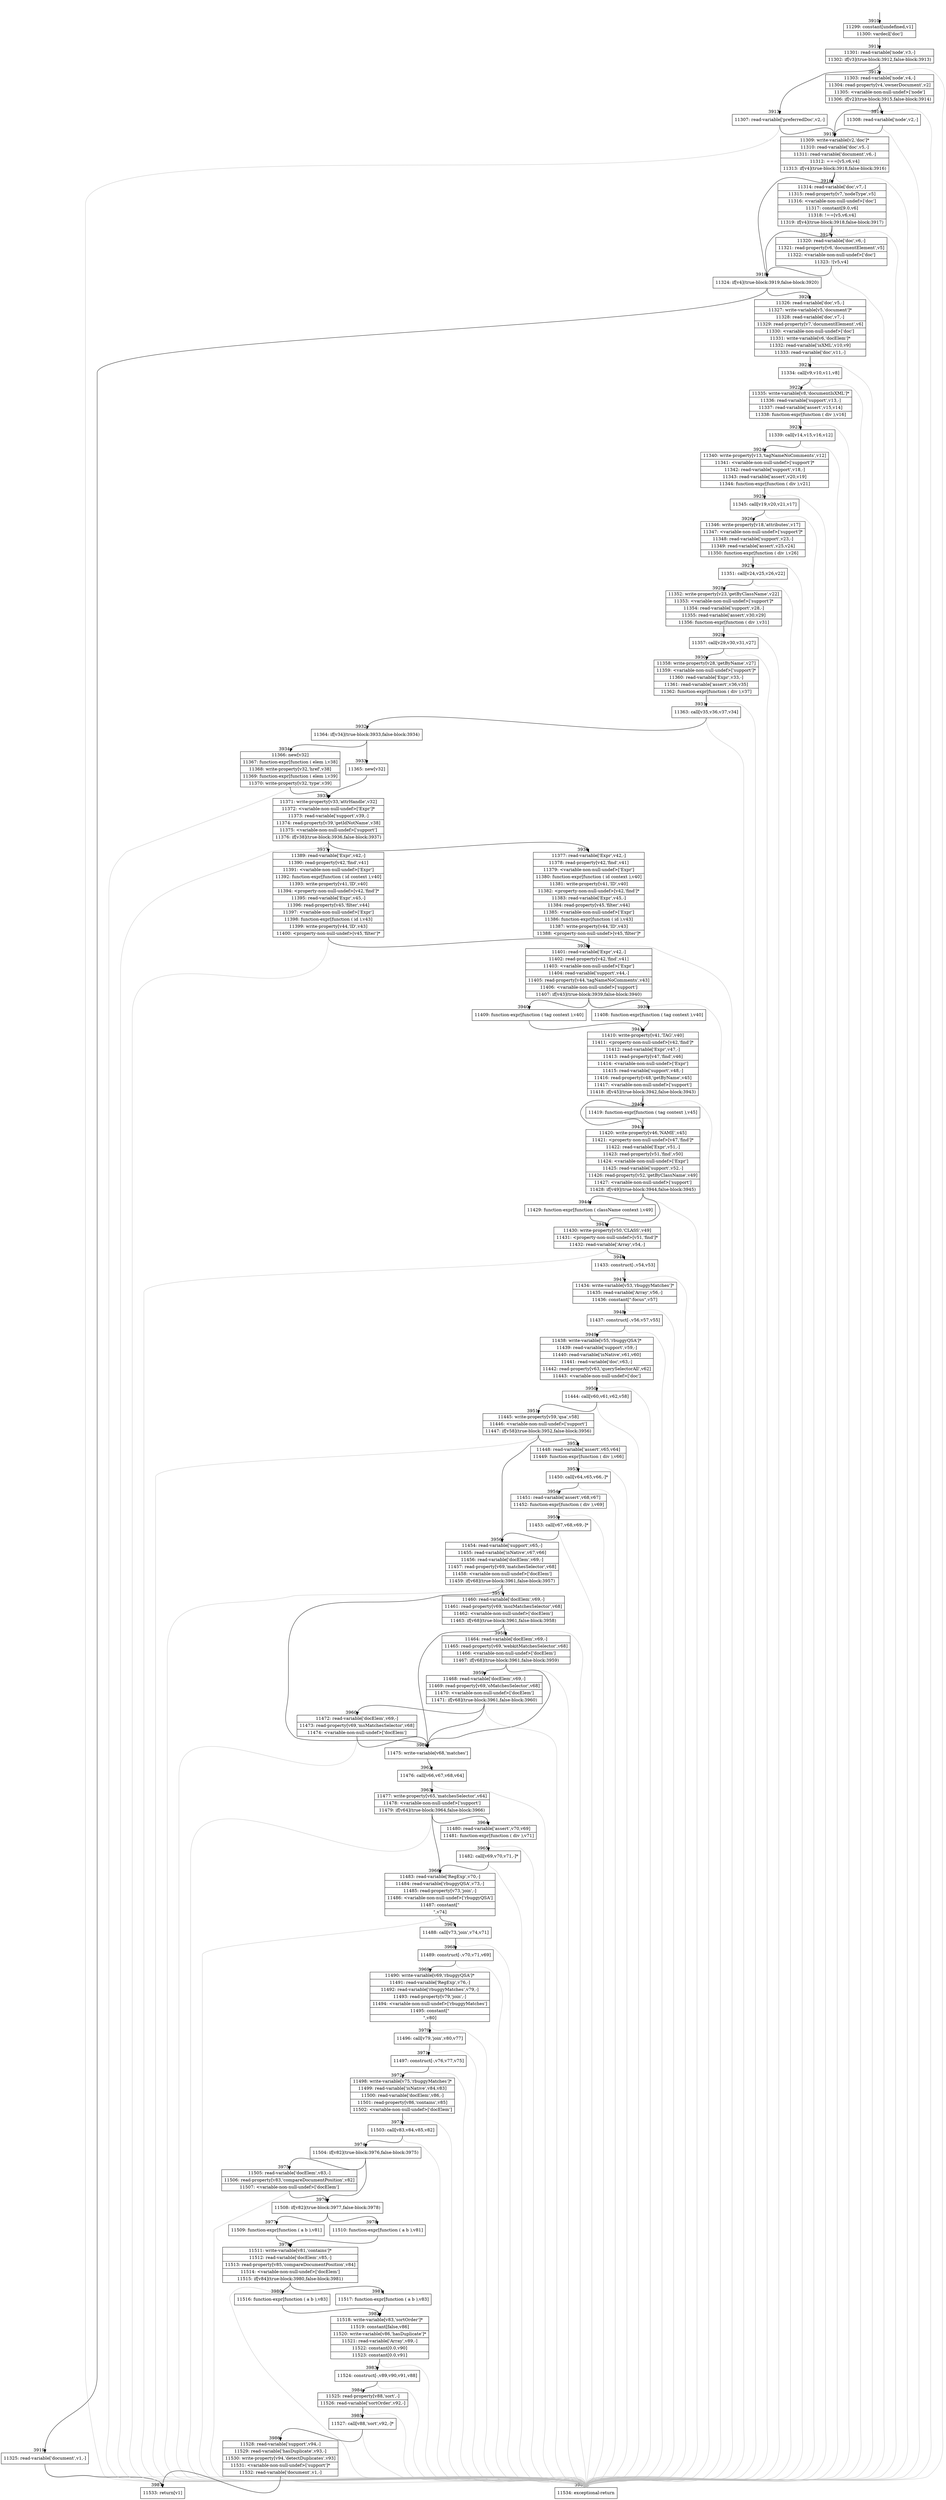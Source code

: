 digraph {
rankdir="TD"
BB_entry233[shape=none,label=""];
BB_entry233 -> BB3910 [tailport=s, headport=n, headlabel="    3910"]
BB3910 [shape=record label="{11299: constant[undefined,v1]|11300: vardecl['doc']}" ] 
BB3910 -> BB3911 [tailport=s, headport=n, headlabel="      3911"]
BB3911 [shape=record label="{11301: read-variable['node',v3,-]|11302: if[v3](true-block:3912,false-block:3913)}" ] 
BB3911 -> BB3912 [tailport=s, headport=n, headlabel="      3912"]
BB3911 -> BB3913 [tailport=s, headport=n, headlabel="      3913"]
BB3911 -> BB3988 [tailport=s, headport=n, color=gray, headlabel="      3988"]
BB3912 [shape=record label="{11303: read-variable['node',v4,-]|11304: read-property[v4,'ownerDocument',v2]|11305: \<variable-non-null-undef\>['node']|11306: if[v2](true-block:3915,false-block:3914)}" ] 
BB3912 -> BB3915 [tailport=s, headport=n, headlabel="      3915"]
BB3912 -> BB3914 [tailport=s, headport=n, headlabel="      3914"]
BB3912 -> BB3988 [tailport=s, headport=n, color=gray]
BB3913 [shape=record label="{11307: read-variable['preferredDoc',v2,-]}" ] 
BB3913 -> BB3915 [tailport=s, headport=n]
BB3913 -> BB3988 [tailport=s, headport=n, color=gray]
BB3914 [shape=record label="{11308: read-variable['node',v2,-]}" ] 
BB3914 -> BB3915 [tailport=s, headport=n]
BB3914 -> BB3988 [tailport=s, headport=n, color=gray]
BB3915 [shape=record label="{11309: write-variable[v2,'doc']*|11310: read-variable['doc',v5,-]|11311: read-variable['document',v6,-]|11312: ===[v5,v6,v4]|11313: if[v4](true-block:3918,false-block:3916)}" ] 
BB3915 -> BB3918 [tailport=s, headport=n, headlabel="      3918"]
BB3915 -> BB3916 [tailport=s, headport=n, headlabel="      3916"]
BB3915 -> BB3988 [tailport=s, headport=n, color=gray]
BB3916 [shape=record label="{11314: read-variable['doc',v7,-]|11315: read-property[v7,'nodeType',v5]|11316: \<variable-non-null-undef\>['doc']|11317: constant[9.0,v6]|11318: !==[v5,v6,v4]|11319: if[v4](true-block:3918,false-block:3917)}" ] 
BB3916 -> BB3918 [tailport=s, headport=n]
BB3916 -> BB3917 [tailport=s, headport=n, headlabel="      3917"]
BB3916 -> BB3988 [tailport=s, headport=n, color=gray]
BB3917 [shape=record label="{11320: read-variable['doc',v6,-]|11321: read-property[v6,'documentElement',v5]|11322: \<variable-non-null-undef\>['doc']|11323: ![v5,v4]}" ] 
BB3917 -> BB3918 [tailport=s, headport=n]
BB3917 -> BB3988 [tailport=s, headport=n, color=gray]
BB3918 [shape=record label="{11324: if[v4](true-block:3919,false-block:3920)}" ] 
BB3918 -> BB3919 [tailport=s, headport=n, headlabel="      3919"]
BB3918 -> BB3920 [tailport=s, headport=n, headlabel="      3920"]
BB3919 [shape=record label="{11325: read-variable['document',v1,-]}" ] 
BB3919 -> BB3987 [tailport=s, headport=n, headlabel="      3987"]
BB3919 -> BB3988 [tailport=s, headport=n, color=gray]
BB3920 [shape=record label="{11326: read-variable['doc',v5,-]|11327: write-variable[v5,'document']*|11328: read-variable['doc',v7,-]|11329: read-property[v7,'documentElement',v6]|11330: \<variable-non-null-undef\>['doc']|11331: write-variable[v6,'docElem']*|11332: read-variable['isXML',v10,v9]|11333: read-variable['doc',v11,-]}" ] 
BB3920 -> BB3921 [tailport=s, headport=n, headlabel="      3921"]
BB3920 -> BB3988 [tailport=s, headport=n, color=gray]
BB3921 [shape=record label="{11334: call[v9,v10,v11,v8]}" ] 
BB3921 -> BB3922 [tailport=s, headport=n, headlabel="      3922"]
BB3921 -> BB3988 [tailport=s, headport=n, color=gray]
BB3922 [shape=record label="{11335: write-variable[v8,'documentIsXML']*|11336: read-variable['support',v13,-]|11337: read-variable['assert',v15,v14]|11338: function-expr[function ( div ),v16]}" ] 
BB3922 -> BB3923 [tailport=s, headport=n, headlabel="      3923"]
BB3922 -> BB3988 [tailport=s, headport=n, color=gray]
BB3923 [shape=record label="{11339: call[v14,v15,v16,v12]}" ] 
BB3923 -> BB3924 [tailport=s, headport=n, headlabel="      3924"]
BB3923 -> BB3988 [tailport=s, headport=n, color=gray]
BB3924 [shape=record label="{11340: write-property[v13,'tagNameNoComments',v12]|11341: \<variable-non-null-undef\>['support']*|11342: read-variable['support',v18,-]|11343: read-variable['assert',v20,v19]|11344: function-expr[function ( div ),v21]}" ] 
BB3924 -> BB3925 [tailport=s, headport=n, headlabel="      3925"]
BB3924 -> BB3988 [tailport=s, headport=n, color=gray]
BB3925 [shape=record label="{11345: call[v19,v20,v21,v17]}" ] 
BB3925 -> BB3926 [tailport=s, headport=n, headlabel="      3926"]
BB3925 -> BB3988 [tailport=s, headport=n, color=gray]
BB3926 [shape=record label="{11346: write-property[v18,'attributes',v17]|11347: \<variable-non-null-undef\>['support']*|11348: read-variable['support',v23,-]|11349: read-variable['assert',v25,v24]|11350: function-expr[function ( div ),v26]}" ] 
BB3926 -> BB3927 [tailport=s, headport=n, headlabel="      3927"]
BB3926 -> BB3988 [tailport=s, headport=n, color=gray]
BB3927 [shape=record label="{11351: call[v24,v25,v26,v22]}" ] 
BB3927 -> BB3928 [tailport=s, headport=n, headlabel="      3928"]
BB3927 -> BB3988 [tailport=s, headport=n, color=gray]
BB3928 [shape=record label="{11352: write-property[v23,'getByClassName',v22]|11353: \<variable-non-null-undef\>['support']*|11354: read-variable['support',v28,-]|11355: read-variable['assert',v30,v29]|11356: function-expr[function ( div ),v31]}" ] 
BB3928 -> BB3929 [tailport=s, headport=n, headlabel="      3929"]
BB3928 -> BB3988 [tailport=s, headport=n, color=gray]
BB3929 [shape=record label="{11357: call[v29,v30,v31,v27]}" ] 
BB3929 -> BB3930 [tailport=s, headport=n, headlabel="      3930"]
BB3929 -> BB3988 [tailport=s, headport=n, color=gray]
BB3930 [shape=record label="{11358: write-property[v28,'getByName',v27]|11359: \<variable-non-null-undef\>['support']*|11360: read-variable['Expr',v33,-]|11361: read-variable['assert',v36,v35]|11362: function-expr[function ( div ),v37]}" ] 
BB3930 -> BB3931 [tailport=s, headport=n, headlabel="      3931"]
BB3930 -> BB3988 [tailport=s, headport=n, color=gray]
BB3931 [shape=record label="{11363: call[v35,v36,v37,v34]}" ] 
BB3931 -> BB3932 [tailport=s, headport=n, headlabel="      3932"]
BB3931 -> BB3988 [tailport=s, headport=n, color=gray]
BB3932 [shape=record label="{11364: if[v34](true-block:3933,false-block:3934)}" ] 
BB3932 -> BB3933 [tailport=s, headport=n, headlabel="      3933"]
BB3932 -> BB3934 [tailport=s, headport=n, headlabel="      3934"]
BB3933 [shape=record label="{11365: new[v32]}" ] 
BB3933 -> BB3935 [tailport=s, headport=n, headlabel="      3935"]
BB3934 [shape=record label="{11366: new[v32]|11367: function-expr[function ( elem ),v38]|11368: write-property[v32,'href',v38]|11369: function-expr[function ( elem ),v39]|11370: write-property[v32,'type',v39]}" ] 
BB3934 -> BB3935 [tailport=s, headport=n]
BB3934 -> BB3988 [tailport=s, headport=n, color=gray]
BB3935 [shape=record label="{11371: write-property[v33,'attrHandle',v32]|11372: \<variable-non-null-undef\>['Expr']*|11373: read-variable['support',v39,-]|11374: read-property[v39,'getIdNotName',v38]|11375: \<variable-non-null-undef\>['support']|11376: if[v38](true-block:3936,false-block:3937)}" ] 
BB3935 -> BB3936 [tailport=s, headport=n, headlabel="      3936"]
BB3935 -> BB3937 [tailport=s, headport=n, headlabel="      3937"]
BB3935 -> BB3988 [tailport=s, headport=n, color=gray]
BB3936 [shape=record label="{11377: read-variable['Expr',v42,-]|11378: read-property[v42,'find',v41]|11379: \<variable-non-null-undef\>['Expr']|11380: function-expr[function ( id context ),v40]|11381: write-property[v41,'ID',v40]|11382: \<property-non-null-undef\>[v42,'find']*|11383: read-variable['Expr',v45,-]|11384: read-property[v45,'filter',v44]|11385: \<variable-non-null-undef\>['Expr']|11386: function-expr[function ( id ),v43]|11387: write-property[v44,'ID',v43]|11388: \<property-non-null-undef\>[v45,'filter']*}" ] 
BB3936 -> BB3938 [tailport=s, headport=n, headlabel="      3938"]
BB3936 -> BB3988 [tailport=s, headport=n, color=gray]
BB3937 [shape=record label="{11389: read-variable['Expr',v42,-]|11390: read-property[v42,'find',v41]|11391: \<variable-non-null-undef\>['Expr']|11392: function-expr[function ( id context ),v40]|11393: write-property[v41,'ID',v40]|11394: \<property-non-null-undef\>[v42,'find']*|11395: read-variable['Expr',v45,-]|11396: read-property[v45,'filter',v44]|11397: \<variable-non-null-undef\>['Expr']|11398: function-expr[function ( id ),v43]|11399: write-property[v44,'ID',v43]|11400: \<property-non-null-undef\>[v45,'filter']*}" ] 
BB3937 -> BB3938 [tailport=s, headport=n]
BB3937 -> BB3988 [tailport=s, headport=n, color=gray]
BB3938 [shape=record label="{11401: read-variable['Expr',v42,-]|11402: read-property[v42,'find',v41]|11403: \<variable-non-null-undef\>['Expr']|11404: read-variable['support',v44,-]|11405: read-property[v44,'tagNameNoComments',v43]|11406: \<variable-non-null-undef\>['support']|11407: if[v43](true-block:3939,false-block:3940)}" ] 
BB3938 -> BB3939 [tailport=s, headport=n, headlabel="      3939"]
BB3938 -> BB3940 [tailport=s, headport=n, headlabel="      3940"]
BB3938 -> BB3988 [tailport=s, headport=n, color=gray]
BB3939 [shape=record label="{11408: function-expr[function ( tag context ),v40]}" ] 
BB3939 -> BB3941 [tailport=s, headport=n, headlabel="      3941"]
BB3940 [shape=record label="{11409: function-expr[function ( tag context ),v40]}" ] 
BB3940 -> BB3941 [tailport=s, headport=n]
BB3941 [shape=record label="{11410: write-property[v41,'TAG',v40]|11411: \<property-non-null-undef\>[v42,'find']*|11412: read-variable['Expr',v47,-]|11413: read-property[v47,'find',v46]|11414: \<variable-non-null-undef\>['Expr']|11415: read-variable['support',v48,-]|11416: read-property[v48,'getByName',v45]|11417: \<variable-non-null-undef\>['support']|11418: if[v45](true-block:3942,false-block:3943)}" ] 
BB3941 -> BB3943 [tailport=s, headport=n, headlabel="      3943"]
BB3941 -> BB3942 [tailport=s, headport=n, headlabel="      3942"]
BB3941 -> BB3988 [tailport=s, headport=n, color=gray]
BB3942 [shape=record label="{11419: function-expr[function ( tag context ),v45]}" ] 
BB3942 -> BB3943 [tailport=s, headport=n]
BB3943 [shape=record label="{11420: write-property[v46,'NAME',v45]|11421: \<property-non-null-undef\>[v47,'find']*|11422: read-variable['Expr',v51,-]|11423: read-property[v51,'find',v50]|11424: \<variable-non-null-undef\>['Expr']|11425: read-variable['support',v52,-]|11426: read-property[v52,'getByClassName',v49]|11427: \<variable-non-null-undef\>['support']|11428: if[v49](true-block:3944,false-block:3945)}" ] 
BB3943 -> BB3945 [tailport=s, headport=n, headlabel="      3945"]
BB3943 -> BB3944 [tailport=s, headport=n, headlabel="      3944"]
BB3943 -> BB3988 [tailport=s, headport=n, color=gray]
BB3944 [shape=record label="{11429: function-expr[function ( className context ),v49]}" ] 
BB3944 -> BB3945 [tailport=s, headport=n]
BB3945 [shape=record label="{11430: write-property[v50,'CLASS',v49]|11431: \<property-non-null-undef\>[v51,'find']*|11432: read-variable['Array',v54,-]}" ] 
BB3945 -> BB3946 [tailport=s, headport=n, headlabel="      3946"]
BB3945 -> BB3988 [tailport=s, headport=n, color=gray]
BB3946 [shape=record label="{11433: construct[-,v54,v53]}" ] 
BB3946 -> BB3947 [tailport=s, headport=n, headlabel="      3947"]
BB3946 -> BB3988 [tailport=s, headport=n, color=gray]
BB3947 [shape=record label="{11434: write-variable[v53,'rbuggyMatches']*|11435: read-variable['Array',v56,-]|11436: constant[\":focus\",v57]}" ] 
BB3947 -> BB3948 [tailport=s, headport=n, headlabel="      3948"]
BB3947 -> BB3988 [tailport=s, headport=n, color=gray]
BB3948 [shape=record label="{11437: construct[-,v56,v57,v55]}" ] 
BB3948 -> BB3949 [tailport=s, headport=n, headlabel="      3949"]
BB3948 -> BB3988 [tailport=s, headport=n, color=gray]
BB3949 [shape=record label="{11438: write-variable[v55,'rbuggyQSA']*|11439: read-variable['support',v59,-]|11440: read-variable['isNative',v61,v60]|11441: read-variable['doc',v63,-]|11442: read-property[v63,'querySelectorAll',v62]|11443: \<variable-non-null-undef\>['doc']}" ] 
BB3949 -> BB3950 [tailport=s, headport=n, headlabel="      3950"]
BB3949 -> BB3988 [tailport=s, headport=n, color=gray]
BB3950 [shape=record label="{11444: call[v60,v61,v62,v58]}" ] 
BB3950 -> BB3951 [tailport=s, headport=n, headlabel="      3951"]
BB3950 -> BB3988 [tailport=s, headport=n, color=gray]
BB3951 [shape=record label="{11445: write-property[v59,'qsa',v58]|11446: \<variable-non-null-undef\>['support']|11447: if[v58](true-block:3952,false-block:3956)}" ] 
BB3951 -> BB3952 [tailport=s, headport=n, headlabel="      3952"]
BB3951 -> BB3956 [tailport=s, headport=n, headlabel="      3956"]
BB3951 -> BB3988 [tailport=s, headport=n, color=gray]
BB3952 [shape=record label="{11448: read-variable['assert',v65,v64]|11449: function-expr[function ( div ),v66]}" ] 
BB3952 -> BB3953 [tailport=s, headport=n, headlabel="      3953"]
BB3952 -> BB3988 [tailport=s, headport=n, color=gray]
BB3953 [shape=record label="{11450: call[v64,v65,v66,-]*}" ] 
BB3953 -> BB3954 [tailport=s, headport=n, headlabel="      3954"]
BB3953 -> BB3988 [tailport=s, headport=n, color=gray]
BB3954 [shape=record label="{11451: read-variable['assert',v68,v67]|11452: function-expr[function ( div ),v69]}" ] 
BB3954 -> BB3955 [tailport=s, headport=n, headlabel="      3955"]
BB3954 -> BB3988 [tailport=s, headport=n, color=gray]
BB3955 [shape=record label="{11453: call[v67,v68,v69,-]*}" ] 
BB3955 -> BB3956 [tailport=s, headport=n]
BB3955 -> BB3988 [tailport=s, headport=n, color=gray]
BB3956 [shape=record label="{11454: read-variable['support',v65,-]|11455: read-variable['isNative',v67,v66]|11456: read-variable['docElem',v69,-]|11457: read-property[v69,'matchesSelector',v68]|11458: \<variable-non-null-undef\>['docElem']|11459: if[v68](true-block:3961,false-block:3957)}" ] 
BB3956 -> BB3961 [tailport=s, headport=n, headlabel="      3961"]
BB3956 -> BB3957 [tailport=s, headport=n, headlabel="      3957"]
BB3956 -> BB3988 [tailport=s, headport=n, color=gray]
BB3957 [shape=record label="{11460: read-variable['docElem',v69,-]|11461: read-property[v69,'mozMatchesSelector',v68]|11462: \<variable-non-null-undef\>['docElem']|11463: if[v68](true-block:3961,false-block:3958)}" ] 
BB3957 -> BB3961 [tailport=s, headport=n]
BB3957 -> BB3958 [tailport=s, headport=n, headlabel="      3958"]
BB3957 -> BB3988 [tailport=s, headport=n, color=gray]
BB3958 [shape=record label="{11464: read-variable['docElem',v69,-]|11465: read-property[v69,'webkitMatchesSelector',v68]|11466: \<variable-non-null-undef\>['docElem']|11467: if[v68](true-block:3961,false-block:3959)}" ] 
BB3958 -> BB3961 [tailport=s, headport=n]
BB3958 -> BB3959 [tailport=s, headport=n, headlabel="      3959"]
BB3958 -> BB3988 [tailport=s, headport=n, color=gray]
BB3959 [shape=record label="{11468: read-variable['docElem',v69,-]|11469: read-property[v69,'oMatchesSelector',v68]|11470: \<variable-non-null-undef\>['docElem']|11471: if[v68](true-block:3961,false-block:3960)}" ] 
BB3959 -> BB3961 [tailport=s, headport=n]
BB3959 -> BB3960 [tailport=s, headport=n, headlabel="      3960"]
BB3959 -> BB3988 [tailport=s, headport=n, color=gray]
BB3960 [shape=record label="{11472: read-variable['docElem',v69,-]|11473: read-property[v69,'msMatchesSelector',v68]|11474: \<variable-non-null-undef\>['docElem']}" ] 
BB3960 -> BB3961 [tailport=s, headport=n]
BB3960 -> BB3988 [tailport=s, headport=n, color=gray]
BB3961 [shape=record label="{11475: write-variable[v68,'matches']}" ] 
BB3961 -> BB3962 [tailport=s, headport=n, headlabel="      3962"]
BB3962 [shape=record label="{11476: call[v66,v67,v68,v64]}" ] 
BB3962 -> BB3963 [tailport=s, headport=n, headlabel="      3963"]
BB3962 -> BB3988 [tailport=s, headport=n, color=gray]
BB3963 [shape=record label="{11477: write-property[v65,'matchesSelector',v64]|11478: \<variable-non-null-undef\>['support']|11479: if[v64](true-block:3964,false-block:3966)}" ] 
BB3963 -> BB3964 [tailport=s, headport=n, headlabel="      3964"]
BB3963 -> BB3966 [tailport=s, headport=n, headlabel="      3966"]
BB3963 -> BB3988 [tailport=s, headport=n, color=gray]
BB3964 [shape=record label="{11480: read-variable['assert',v70,v69]|11481: function-expr[function ( div ),v71]}" ] 
BB3964 -> BB3965 [tailport=s, headport=n, headlabel="      3965"]
BB3964 -> BB3988 [tailport=s, headport=n, color=gray]
BB3965 [shape=record label="{11482: call[v69,v70,v71,-]*}" ] 
BB3965 -> BB3966 [tailport=s, headport=n]
BB3965 -> BB3988 [tailport=s, headport=n, color=gray]
BB3966 [shape=record label="{11483: read-variable['RegExp',v70,-]|11484: read-variable['rbuggyQSA',v73,-]|11485: read-property[v73,'join',-]|11486: \<variable-non-null-undef\>['rbuggyQSA']|11487: constant[\"|\",v74]}" ] 
BB3966 -> BB3967 [tailport=s, headport=n, headlabel="      3967"]
BB3966 -> BB3988 [tailport=s, headport=n, color=gray]
BB3967 [shape=record label="{11488: call[v73,'join',v74,v71]}" ] 
BB3967 -> BB3968 [tailport=s, headport=n, headlabel="      3968"]
BB3967 -> BB3988 [tailport=s, headport=n, color=gray]
BB3968 [shape=record label="{11489: construct[-,v70,v71,v69]}" ] 
BB3968 -> BB3969 [tailport=s, headport=n, headlabel="      3969"]
BB3968 -> BB3988 [tailport=s, headport=n, color=gray]
BB3969 [shape=record label="{11490: write-variable[v69,'rbuggyQSA']*|11491: read-variable['RegExp',v76,-]|11492: read-variable['rbuggyMatches',v79,-]|11493: read-property[v79,'join',-]|11494: \<variable-non-null-undef\>['rbuggyMatches']|11495: constant[\"|\",v80]}" ] 
BB3969 -> BB3970 [tailport=s, headport=n, headlabel="      3970"]
BB3969 -> BB3988 [tailport=s, headport=n, color=gray]
BB3970 [shape=record label="{11496: call[v79,'join',v80,v77]}" ] 
BB3970 -> BB3971 [tailport=s, headport=n, headlabel="      3971"]
BB3970 -> BB3988 [tailport=s, headport=n, color=gray]
BB3971 [shape=record label="{11497: construct[-,v76,v77,v75]}" ] 
BB3971 -> BB3972 [tailport=s, headport=n, headlabel="      3972"]
BB3971 -> BB3988 [tailport=s, headport=n, color=gray]
BB3972 [shape=record label="{11498: write-variable[v75,'rbuggyMatches']*|11499: read-variable['isNative',v84,v83]|11500: read-variable['docElem',v86,-]|11501: read-property[v86,'contains',v85]|11502: \<variable-non-null-undef\>['docElem']}" ] 
BB3972 -> BB3973 [tailport=s, headport=n, headlabel="      3973"]
BB3972 -> BB3988 [tailport=s, headport=n, color=gray]
BB3973 [shape=record label="{11503: call[v83,v84,v85,v82]}" ] 
BB3973 -> BB3974 [tailport=s, headport=n, headlabel="      3974"]
BB3973 -> BB3988 [tailport=s, headport=n, color=gray]
BB3974 [shape=record label="{11504: if[v82](true-block:3976,false-block:3975)}" ] 
BB3974 -> BB3976 [tailport=s, headport=n, headlabel="      3976"]
BB3974 -> BB3975 [tailport=s, headport=n, headlabel="      3975"]
BB3975 [shape=record label="{11505: read-variable['docElem',v83,-]|11506: read-property[v83,'compareDocumentPosition',v82]|11507: \<variable-non-null-undef\>['docElem']}" ] 
BB3975 -> BB3976 [tailport=s, headport=n]
BB3975 -> BB3988 [tailport=s, headport=n, color=gray]
BB3976 [shape=record label="{11508: if[v82](true-block:3977,false-block:3978)}" ] 
BB3976 -> BB3977 [tailport=s, headport=n, headlabel="      3977"]
BB3976 -> BB3978 [tailport=s, headport=n, headlabel="      3978"]
BB3977 [shape=record label="{11509: function-expr[function ( a b ),v81]}" ] 
BB3977 -> BB3979 [tailport=s, headport=n, headlabel="      3979"]
BB3978 [shape=record label="{11510: function-expr[function ( a b ),v81]}" ] 
BB3978 -> BB3979 [tailport=s, headport=n]
BB3979 [shape=record label="{11511: write-variable[v81,'contains']*|11512: read-variable['docElem',v85,-]|11513: read-property[v85,'compareDocumentPosition',v84]|11514: \<variable-non-null-undef\>['docElem']|11515: if[v84](true-block:3980,false-block:3981)}" ] 
BB3979 -> BB3980 [tailport=s, headport=n, headlabel="      3980"]
BB3979 -> BB3981 [tailport=s, headport=n, headlabel="      3981"]
BB3979 -> BB3988 [tailport=s, headport=n, color=gray]
BB3980 [shape=record label="{11516: function-expr[function ( a b ),v83]}" ] 
BB3980 -> BB3982 [tailport=s, headport=n, headlabel="      3982"]
BB3981 [shape=record label="{11517: function-expr[function ( a b ),v83]}" ] 
BB3981 -> BB3982 [tailport=s, headport=n]
BB3982 [shape=record label="{11518: write-variable[v83,'sortOrder']*|11519: constant[false,v86]|11520: write-variable[v86,'hasDuplicate']*|11521: read-variable['Array',v89,-]|11522: constant[0.0,v90]|11523: constant[0.0,v91]}" ] 
BB3982 -> BB3983 [tailport=s, headport=n, headlabel="      3983"]
BB3982 -> BB3988 [tailport=s, headport=n, color=gray]
BB3983 [shape=record label="{11524: construct[-,v89,v90,v91,v88]}" ] 
BB3983 -> BB3984 [tailport=s, headport=n, headlabel="      3984"]
BB3983 -> BB3988 [tailport=s, headport=n, color=gray]
BB3984 [shape=record label="{11525: read-property[v88,'sort',-]|11526: read-variable['sortOrder',v92,-]}" ] 
BB3984 -> BB3985 [tailport=s, headport=n, headlabel="      3985"]
BB3984 -> BB3988 [tailport=s, headport=n, color=gray]
BB3985 [shape=record label="{11527: call[v88,'sort',v92,-]*}" ] 
BB3985 -> BB3986 [tailport=s, headport=n, headlabel="      3986"]
BB3985 -> BB3988 [tailport=s, headport=n, color=gray]
BB3986 [shape=record label="{11528: read-variable['support',v94,-]|11529: read-variable['hasDuplicate',v93,-]|11530: write-property[v94,'detectDuplicates',v93]|11531: \<variable-non-null-undef\>['support']*|11532: read-variable['document',v1,-]}" ] 
BB3986 -> BB3987 [tailport=s, headport=n]
BB3986 -> BB3988 [tailport=s, headport=n, color=gray]
BB3987 [shape=record label="{11533: return[v1]}" ] 
BB3988 [shape=record label="{11534: exceptional-return}" ] 
}
